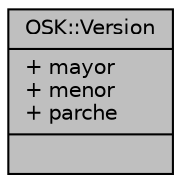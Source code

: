 digraph "OSK::Version"
{
 // INTERACTIVE_SVG=YES
 // LATEX_PDF_SIZE
  edge [fontname="Helvetica",fontsize="10",labelfontname="Helvetica",labelfontsize="10"];
  node [fontname="Helvetica",fontsize="10",shape=record];
  Node1 [label="{OSK::Version\n|+ mayor\l+ menor\l+ parche\l|}",height=0.2,width=0.4,color="black", fillcolor="grey75", style="filled", fontcolor="black",tooltip="Representa una versión."];
}
